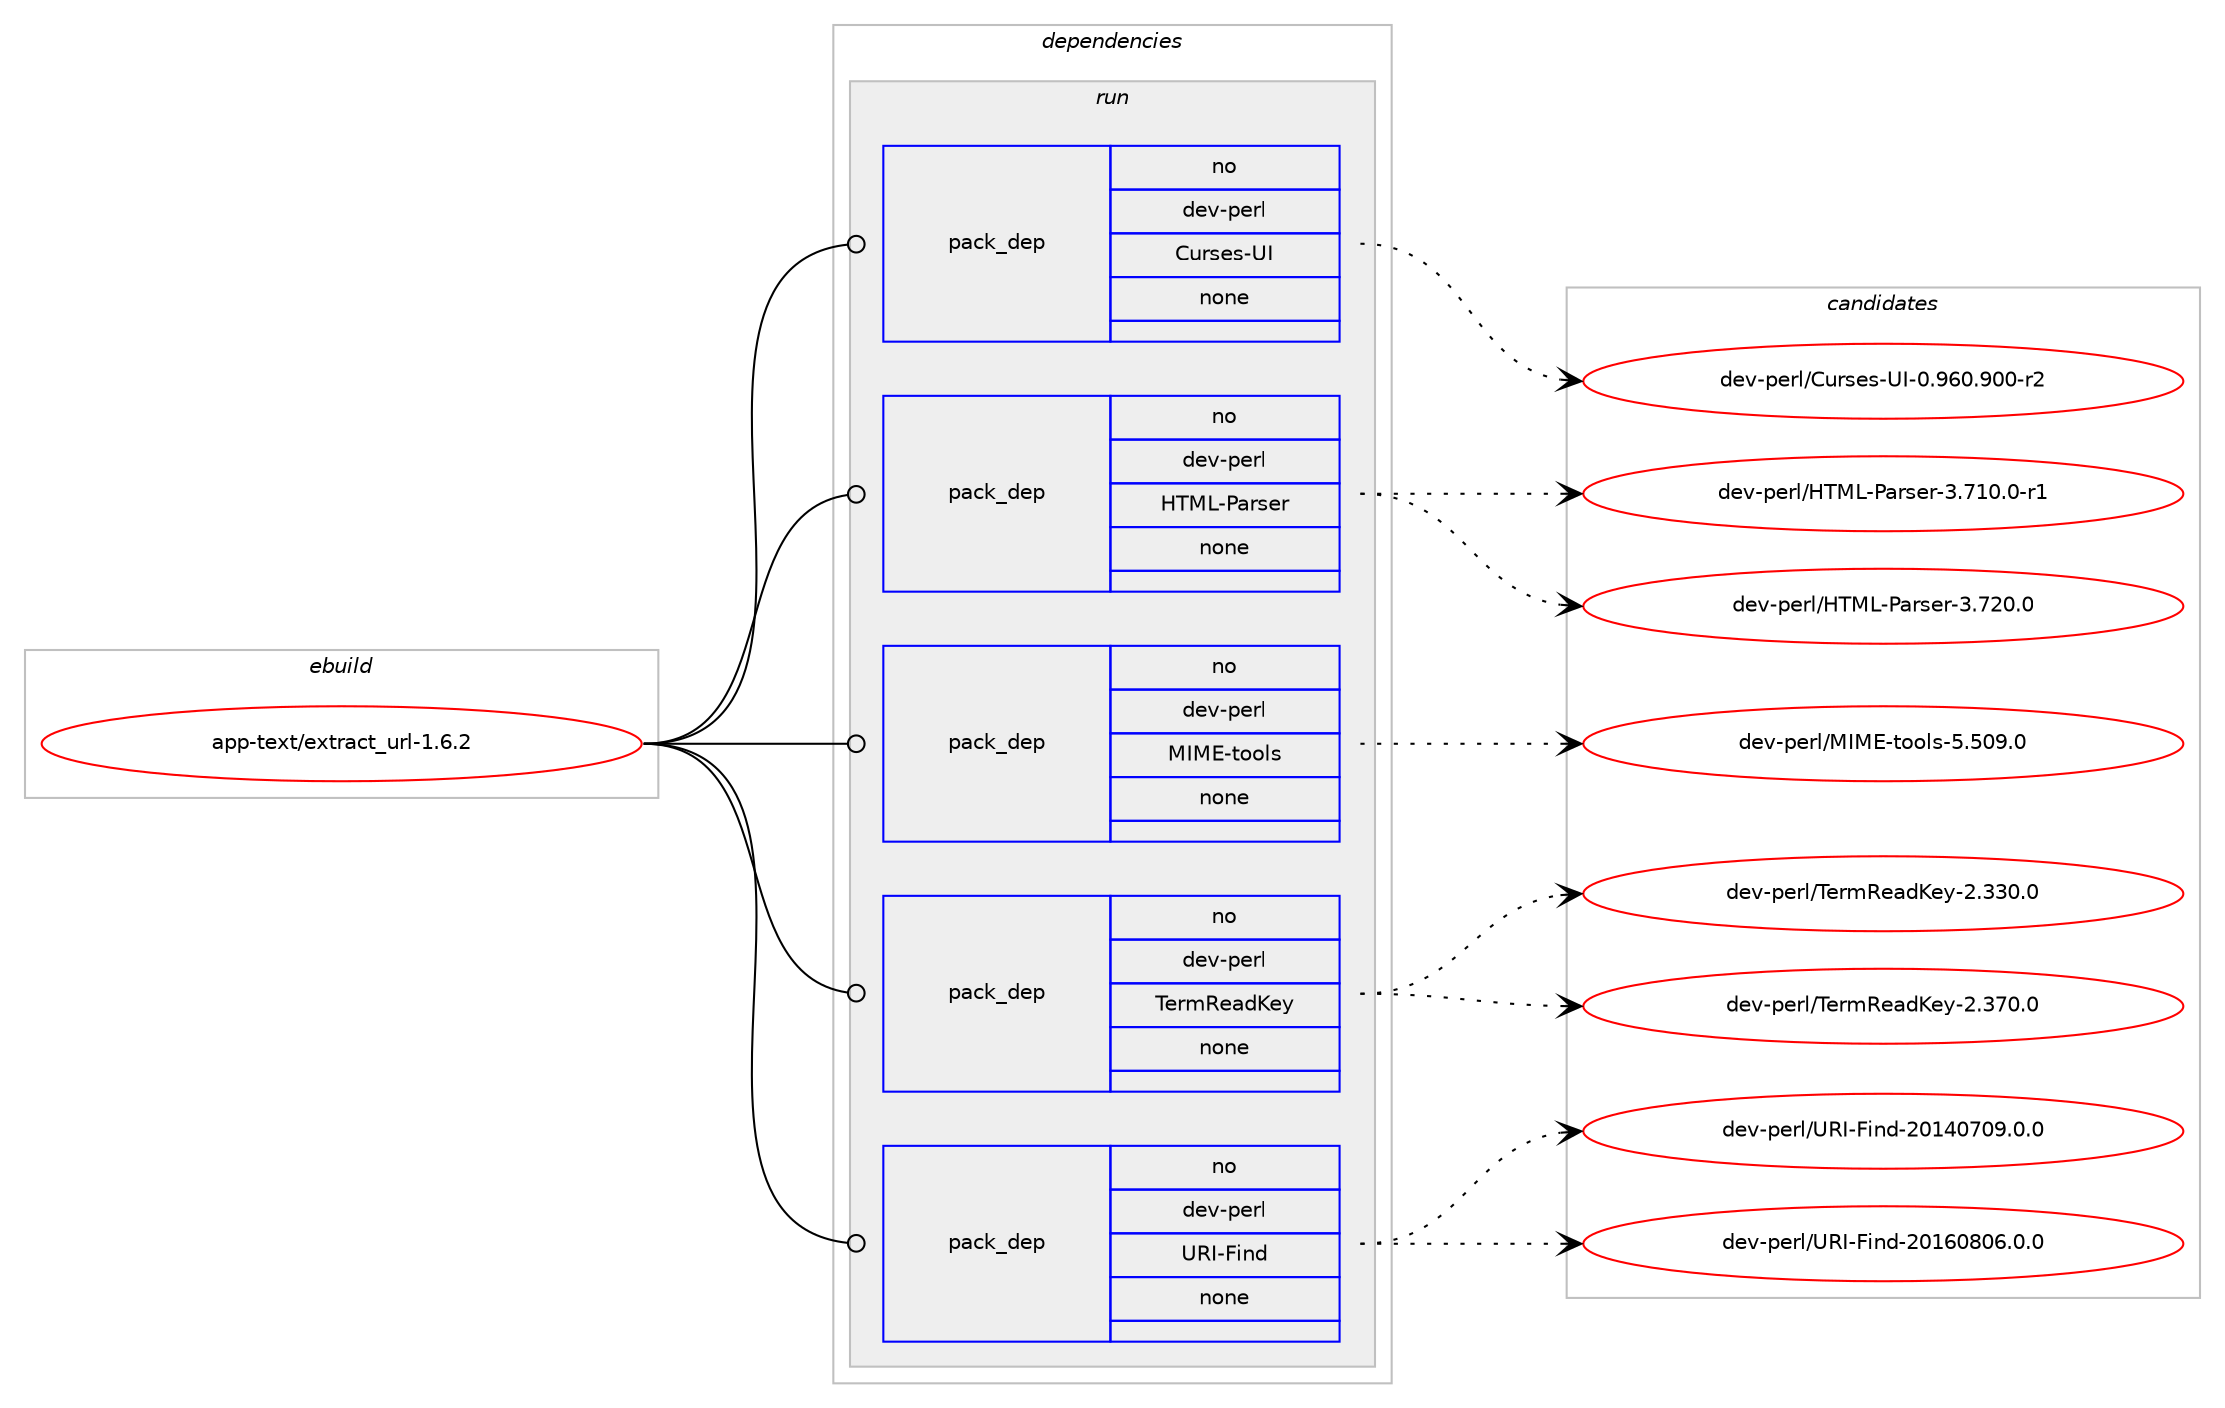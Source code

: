 digraph prolog {

# *************
# Graph options
# *************

newrank=true;
concentrate=true;
compound=true;
graph [rankdir=LR,fontname=Helvetica,fontsize=10,ranksep=1.5];#, ranksep=2.5, nodesep=0.2];
edge  [arrowhead=vee];
node  [fontname=Helvetica,fontsize=10];

# **********
# The ebuild
# **********

subgraph cluster_leftcol {
color=gray;
rank=same;
label=<<i>ebuild</i>>;
id [label="app-text/extract_url-1.6.2", color=red, width=4, href="../app-text/extract_url-1.6.2.svg"];
}

# ****************
# The dependencies
# ****************

subgraph cluster_midcol {
color=gray;
label=<<i>dependencies</i>>;
subgraph cluster_compile {
fillcolor="#eeeeee";
style=filled;
label=<<i>compile</i>>;
}
subgraph cluster_compileandrun {
fillcolor="#eeeeee";
style=filled;
label=<<i>compile and run</i>>;
}
subgraph cluster_run {
fillcolor="#eeeeee";
style=filled;
label=<<i>run</i>>;
subgraph pack933021 {
dependency1308996 [label=<<TABLE BORDER="0" CELLBORDER="1" CELLSPACING="0" CELLPADDING="4" WIDTH="220"><TR><TD ROWSPAN="6" CELLPADDING="30">pack_dep</TD></TR><TR><TD WIDTH="110">no</TD></TR><TR><TD>dev-perl</TD></TR><TR><TD>Curses-UI</TD></TR><TR><TD>none</TD></TR><TR><TD></TD></TR></TABLE>>, shape=none, color=blue];
}
id:e -> dependency1308996:w [weight=20,style="solid",arrowhead="odot"];
subgraph pack933022 {
dependency1308997 [label=<<TABLE BORDER="0" CELLBORDER="1" CELLSPACING="0" CELLPADDING="4" WIDTH="220"><TR><TD ROWSPAN="6" CELLPADDING="30">pack_dep</TD></TR><TR><TD WIDTH="110">no</TD></TR><TR><TD>dev-perl</TD></TR><TR><TD>HTML-Parser</TD></TR><TR><TD>none</TD></TR><TR><TD></TD></TR></TABLE>>, shape=none, color=blue];
}
id:e -> dependency1308997:w [weight=20,style="solid",arrowhead="odot"];
subgraph pack933023 {
dependency1308998 [label=<<TABLE BORDER="0" CELLBORDER="1" CELLSPACING="0" CELLPADDING="4" WIDTH="220"><TR><TD ROWSPAN="6" CELLPADDING="30">pack_dep</TD></TR><TR><TD WIDTH="110">no</TD></TR><TR><TD>dev-perl</TD></TR><TR><TD>MIME-tools</TD></TR><TR><TD>none</TD></TR><TR><TD></TD></TR></TABLE>>, shape=none, color=blue];
}
id:e -> dependency1308998:w [weight=20,style="solid",arrowhead="odot"];
subgraph pack933024 {
dependency1308999 [label=<<TABLE BORDER="0" CELLBORDER="1" CELLSPACING="0" CELLPADDING="4" WIDTH="220"><TR><TD ROWSPAN="6" CELLPADDING="30">pack_dep</TD></TR><TR><TD WIDTH="110">no</TD></TR><TR><TD>dev-perl</TD></TR><TR><TD>TermReadKey</TD></TR><TR><TD>none</TD></TR><TR><TD></TD></TR></TABLE>>, shape=none, color=blue];
}
id:e -> dependency1308999:w [weight=20,style="solid",arrowhead="odot"];
subgraph pack933025 {
dependency1309000 [label=<<TABLE BORDER="0" CELLBORDER="1" CELLSPACING="0" CELLPADDING="4" WIDTH="220"><TR><TD ROWSPAN="6" CELLPADDING="30">pack_dep</TD></TR><TR><TD WIDTH="110">no</TD></TR><TR><TD>dev-perl</TD></TR><TR><TD>URI-Find</TD></TR><TR><TD>none</TD></TR><TR><TD></TD></TR></TABLE>>, shape=none, color=blue];
}
id:e -> dependency1309000:w [weight=20,style="solid",arrowhead="odot"];
}
}

# **************
# The candidates
# **************

subgraph cluster_choices {
rank=same;
color=gray;
label=<<i>candidates</i>>;

subgraph choice933021 {
color=black;
nodesep=1;
choice100101118451121011141084767117114115101115458573454846575448465748484511450 [label="dev-perl/Curses-UI-0.960.900-r2", color=red, width=4,href="../dev-perl/Curses-UI-0.960.900-r2.svg"];
dependency1308996:e -> choice100101118451121011141084767117114115101115458573454846575448465748484511450:w [style=dotted,weight="100"];
}
subgraph choice933022 {
color=black;
nodesep=1;
choice10010111845112101114108477284777645809711411510111445514655494846484511449 [label="dev-perl/HTML-Parser-3.710.0-r1", color=red, width=4,href="../dev-perl/HTML-Parser-3.710.0-r1.svg"];
choice1001011184511210111410847728477764580971141151011144551465550484648 [label="dev-perl/HTML-Parser-3.720.0", color=red, width=4,href="../dev-perl/HTML-Parser-3.720.0.svg"];
dependency1308997:e -> choice10010111845112101114108477284777645809711411510111445514655494846484511449:w [style=dotted,weight="100"];
dependency1308997:e -> choice1001011184511210111410847728477764580971141151011144551465550484648:w [style=dotted,weight="100"];
}
subgraph choice933023 {
color=black;
nodesep=1;
choice100101118451121011141084777737769451161111111081154553465348574648 [label="dev-perl/MIME-tools-5.509.0", color=red, width=4,href="../dev-perl/MIME-tools-5.509.0.svg"];
dependency1308998:e -> choice100101118451121011141084777737769451161111111081154553465348574648:w [style=dotted,weight="100"];
}
subgraph choice933024 {
color=black;
nodesep=1;
choice1001011184511210111410847841011141098210197100751011214550465151484648 [label="dev-perl/TermReadKey-2.330.0", color=red, width=4,href="../dev-perl/TermReadKey-2.330.0.svg"];
choice1001011184511210111410847841011141098210197100751011214550465155484648 [label="dev-perl/TermReadKey-2.370.0", color=red, width=4,href="../dev-perl/TermReadKey-2.370.0.svg"];
dependency1308999:e -> choice1001011184511210111410847841011141098210197100751011214550465151484648:w [style=dotted,weight="100"];
dependency1308999:e -> choice1001011184511210111410847841011141098210197100751011214550465155484648:w [style=dotted,weight="100"];
}
subgraph choice933025 {
color=black;
nodesep=1;
choice1001011184511210111410847858273457010511010045504849524855485746484648 [label="dev-perl/URI-Find-20140709.0.0", color=red, width=4,href="../dev-perl/URI-Find-20140709.0.0.svg"];
choice1001011184511210111410847858273457010511010045504849544856485446484648 [label="dev-perl/URI-Find-20160806.0.0", color=red, width=4,href="../dev-perl/URI-Find-20160806.0.0.svg"];
dependency1309000:e -> choice1001011184511210111410847858273457010511010045504849524855485746484648:w [style=dotted,weight="100"];
dependency1309000:e -> choice1001011184511210111410847858273457010511010045504849544856485446484648:w [style=dotted,weight="100"];
}
}

}
